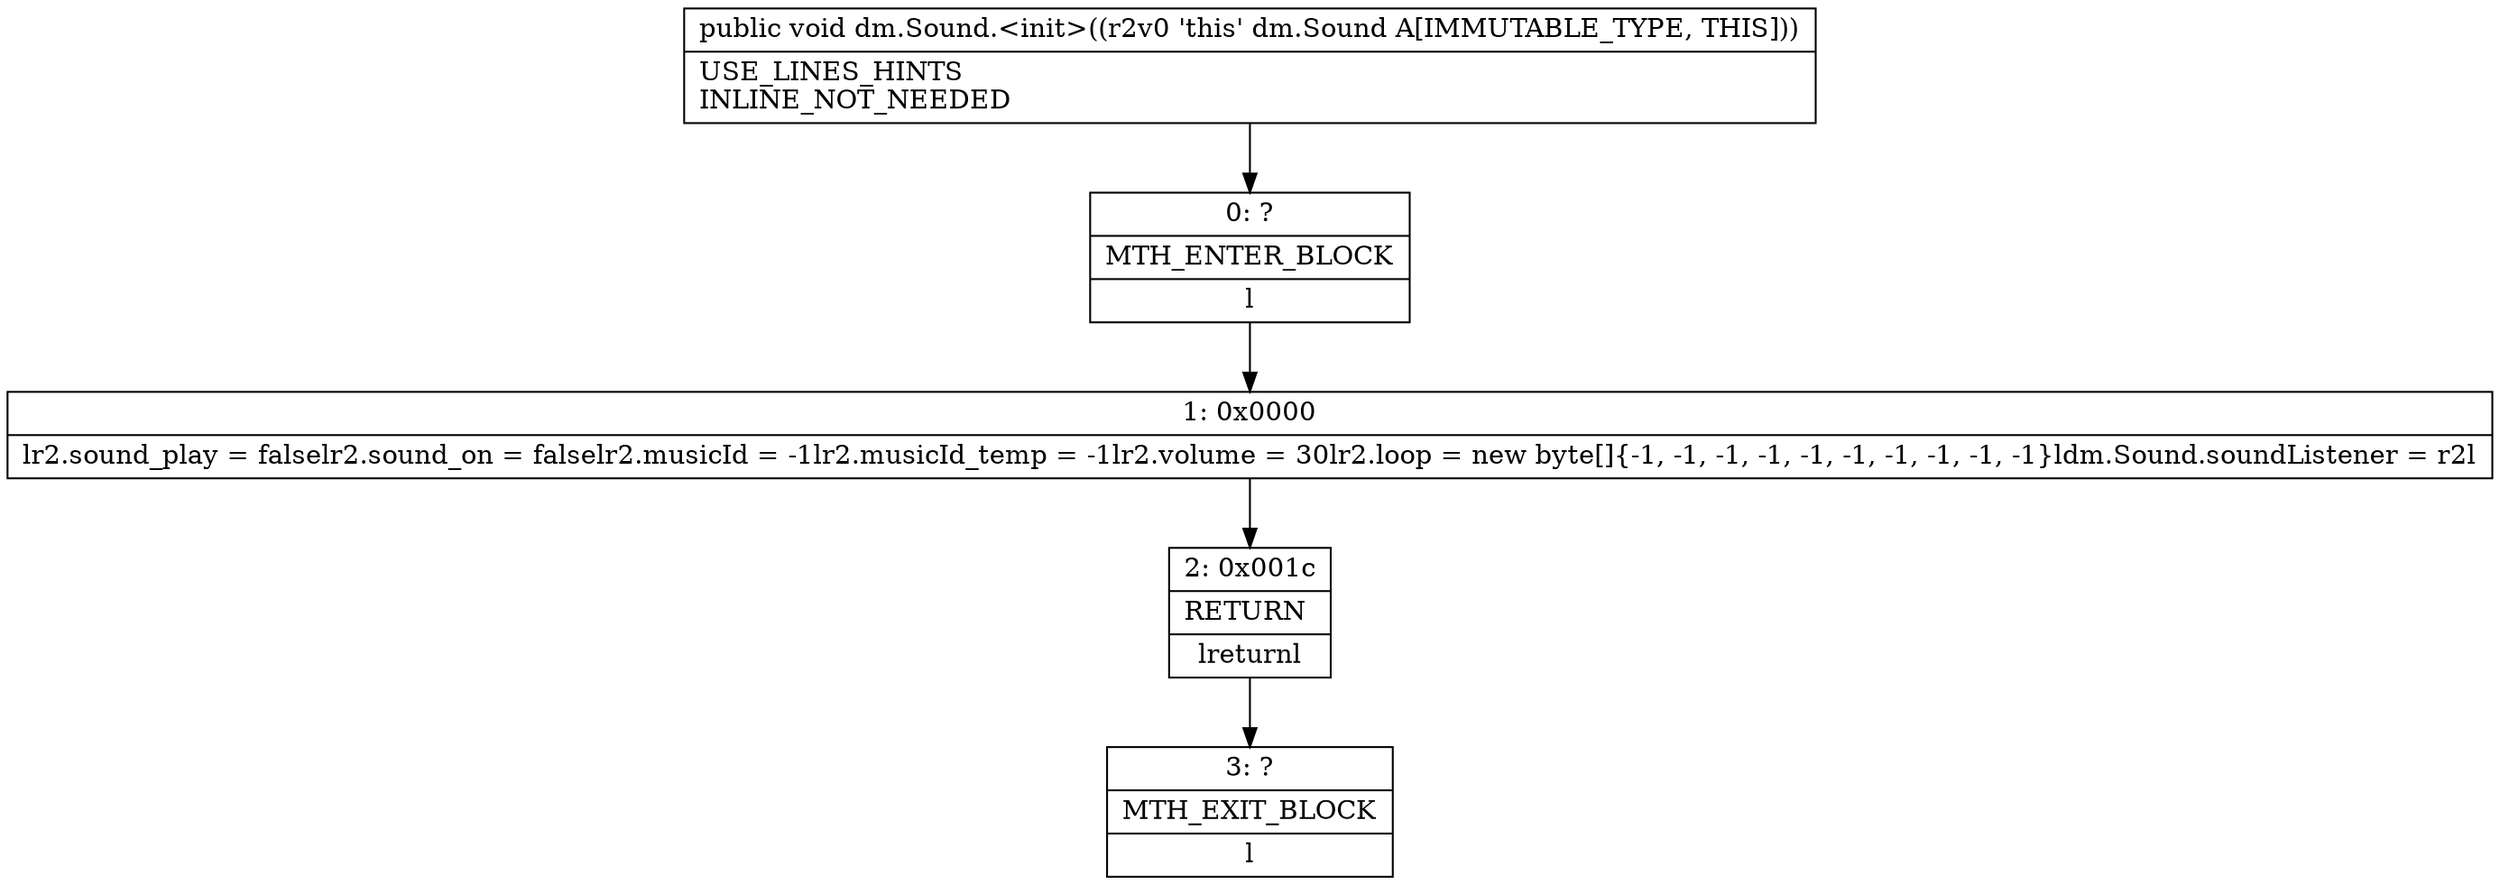 digraph "CFG fordm.Sound.\<init\>()V" {
Node_0 [shape=record,label="{0\:\ ?|MTH_ENTER_BLOCK\l|l}"];
Node_1 [shape=record,label="{1\:\ 0x0000|lr2.sound_play = falselr2.sound_on = falselr2.musicId = \-1lr2.musicId_temp = \-1lr2.volume = 30lr2.loop = new byte[]\{\-1, \-1, \-1, \-1, \-1, \-1, \-1, \-1, \-1, \-1\}ldm.Sound.soundListener = r2l}"];
Node_2 [shape=record,label="{2\:\ 0x001c|RETURN\l|lreturnl}"];
Node_3 [shape=record,label="{3\:\ ?|MTH_EXIT_BLOCK\l|l}"];
MethodNode[shape=record,label="{public void dm.Sound.\<init\>((r2v0 'this' dm.Sound A[IMMUTABLE_TYPE, THIS]))  | USE_LINES_HINTS\lINLINE_NOT_NEEDED\l}"];
MethodNode -> Node_0;
Node_0 -> Node_1;
Node_1 -> Node_2;
Node_2 -> Node_3;
}

